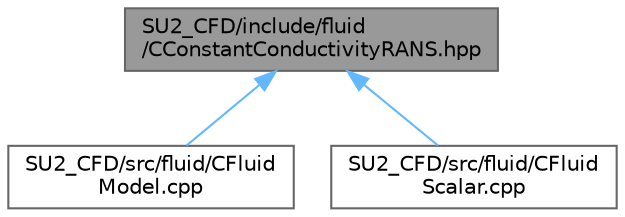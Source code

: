 digraph "SU2_CFD/include/fluid/CConstantConductivityRANS.hpp"
{
 // LATEX_PDF_SIZE
  bgcolor="transparent";
  edge [fontname=Helvetica,fontsize=10,labelfontname=Helvetica,labelfontsize=10];
  node [fontname=Helvetica,fontsize=10,shape=box,height=0.2,width=0.4];
  Node1 [id="Node000001",label="SU2_CFD/include/fluid\l/CConstantConductivityRANS.hpp",height=0.2,width=0.4,color="gray40", fillcolor="grey60", style="filled", fontcolor="black",tooltip="Defines a constant conductivity model for RANS problems."];
  Node1 -> Node2 [id="edge1_Node000001_Node000002",dir="back",color="steelblue1",style="solid",tooltip=" "];
  Node2 [id="Node000002",label="SU2_CFD/src/fluid/CFluid\lModel.cpp",height=0.2,width=0.4,color="grey40", fillcolor="white", style="filled",URL="$CFluidModel_8cpp.html",tooltip="Source of the fluid model base class containing thermo-physical subroutines."];
  Node1 -> Node3 [id="edge2_Node000001_Node000003",dir="back",color="steelblue1",style="solid",tooltip=" "];
  Node3 [id="Node000003",label="SU2_CFD/src/fluid/CFluid\lScalar.cpp",height=0.2,width=0.4,color="grey40", fillcolor="white", style="filled",URL="$CFluidScalar_8cpp.html",tooltip="Defines the multicomponent incompressible Ideal Gas model for mixtures."];
}
